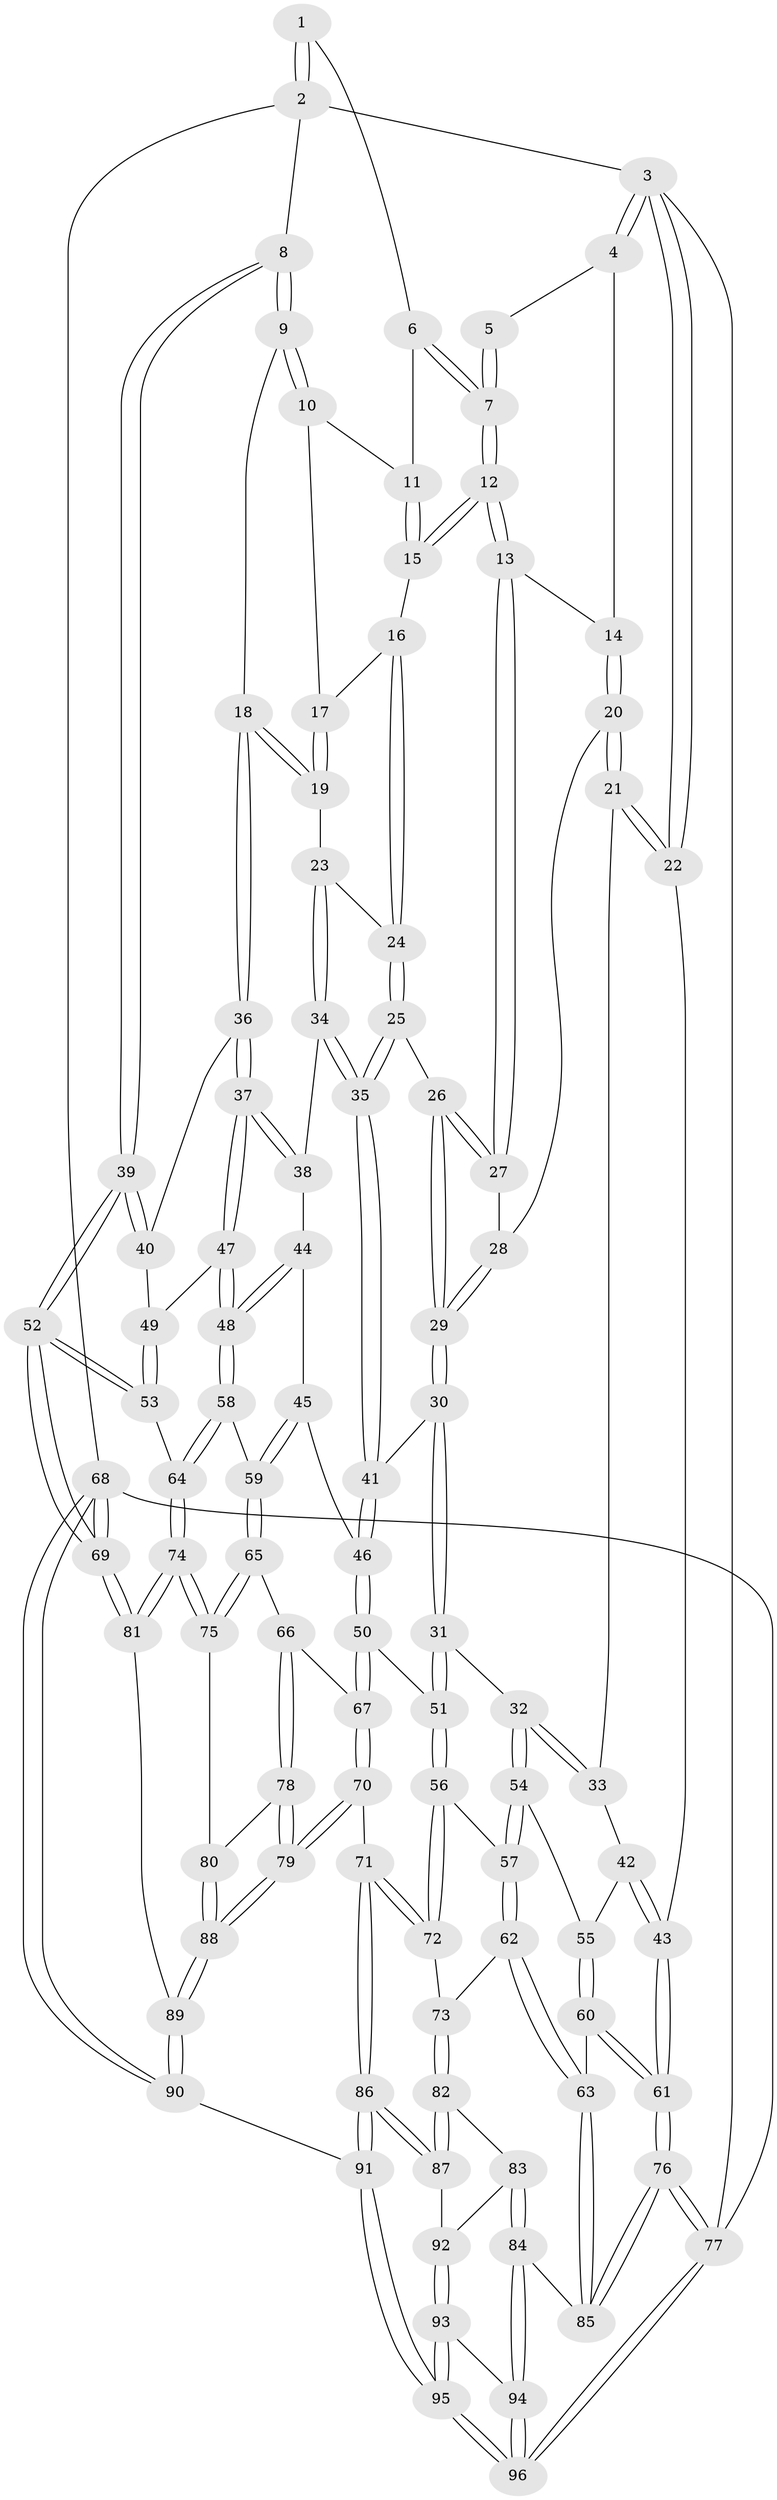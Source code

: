 // Generated by graph-tools (version 1.1) at 2025/27/03/09/25 03:27:13]
// undirected, 96 vertices, 237 edges
graph export_dot {
graph [start="1"]
  node [color=gray90,style=filled];
  1 [pos="+0.9852833985821319+0"];
  2 [pos="+1+0"];
  3 [pos="+0+0"];
  4 [pos="+0.1804885425174516+0"];
  5 [pos="+0.4143347767533334+0"];
  6 [pos="+0.8158808429024494+0"];
  7 [pos="+0.49985682393299835+0.0786211528635424"];
  8 [pos="+1+0"];
  9 [pos="+0.8599741440306403+0.22674535930050943"];
  10 [pos="+0.7893181534811468+0.06053323582535439"];
  11 [pos="+0.7932448384893133+0.02915088743799172"];
  12 [pos="+0.510502053363549+0.12584412285976881"];
  13 [pos="+0.4430220437852+0.2037471835356348"];
  14 [pos="+0.199001385669873+0.09439472644139174"];
  15 [pos="+0.5157955573179609+0.1284121321919046"];
  16 [pos="+0.5642990208849028+0.162975850001971"];
  17 [pos="+0.7110769696087136+0.1547410754894332"];
  18 [pos="+0.8278663770747254+0.2861618695515334"];
  19 [pos="+0.7834736939501155+0.275432407700977"];
  20 [pos="+0.17682242955549343+0.21277930194848457"];
  21 [pos="+0.1426149976393317+0.26357718787576584"];
  22 [pos="+0+0.09889935506846981"];
  23 [pos="+0.6629459465503116+0.29874536022710746"];
  24 [pos="+0.6177329414905834+0.2559999929188024"];
  25 [pos="+0.5201860704112024+0.36273993688873213"];
  26 [pos="+0.5197552290882286+0.3621480223111895"];
  27 [pos="+0.4327399845425467+0.22361983276952246"];
  28 [pos="+0.4053707420364032+0.24636445668755294"];
  29 [pos="+0.35502163717675406+0.358857839417753"];
  30 [pos="+0.3201992247223365+0.4280861964161268"];
  31 [pos="+0.29226660182944586+0.44671555051238115"];
  32 [pos="+0.27747176719936145+0.449485596854083"];
  33 [pos="+0.14876673157510445+0.30405749116650105"];
  34 [pos="+0.6394643910814682+0.4059401171156214"];
  35 [pos="+0.5370521000455964+0.4315745164217208"];
  36 [pos="+0.8393513702099472+0.313824303939675"];
  37 [pos="+0.7496697366022813+0.467529535816747"];
  38 [pos="+0.6556096649596515+0.4185904142324203"];
  39 [pos="+1+0.41525396311324275"];
  40 [pos="+0.9920062285192743+0.4088209933462824"];
  41 [pos="+0.5269891994482757+0.4443034258041128"];
  42 [pos="+0+0.468104121129705"];
  43 [pos="+0+0.48018218154795844"];
  44 [pos="+0.6307119840402778+0.5228065516662947"];
  45 [pos="+0.5662913133626252+0.5526174195345687"];
  46 [pos="+0.53487661817039+0.5448623793442063"];
  47 [pos="+0.7674119862654132+0.522973773393758"];
  48 [pos="+0.7600136785784007+0.5453484867283062"];
  49 [pos="+0.8888592695108116+0.5046602317393348"];
  50 [pos="+0.4910007692104209+0.5999324905338227"];
  51 [pos="+0.4495931418262823+0.610899334199062"];
  52 [pos="+1+0.5360906517234277"];
  53 [pos="+0.9358852192668865+0.6270351455789167"];
  54 [pos="+0.2564335671679851+0.4814913562133097"];
  55 [pos="+0.09619917526086495+0.5375714400769491"];
  56 [pos="+0.43381340756942083+0.6331508439101633"];
  57 [pos="+0.25859071798872735+0.608645402238314"];
  58 [pos="+0.7581993380316563+0.5591220678569578"];
  59 [pos="+0.6852303780905993+0.6349443746889727"];
  60 [pos="+0.09633149785171598+0.6474564808421985"];
  61 [pos="+0+0.7328416064640124"];
  62 [pos="+0.23748365475753708+0.7034200322910122"];
  63 [pos="+0.18259407007883893+0.7307554158109654"];
  64 [pos="+0.8836905033181197+0.6865630854433086"];
  65 [pos="+0.6809139815573287+0.6524919314561765"];
  66 [pos="+0.5985588482999809+0.7068861322714135"];
  67 [pos="+0.5638100002806401+0.6938447383397927"];
  68 [pos="+1+1"];
  69 [pos="+1+1"];
  70 [pos="+0.4453466699743185+0.7849030626799256"];
  71 [pos="+0.43506631619964736+0.7835500569894782"];
  72 [pos="+0.3955430588098278+0.7300135285288651"];
  73 [pos="+0.29928393134845205+0.727319213412416"];
  74 [pos="+0.8797516893279692+0.7633566735589195"];
  75 [pos="+0.7551140797631505+0.7586041134470787"];
  76 [pos="+0+0.8437364908340037"];
  77 [pos="+0+1"];
  78 [pos="+0.6045693548590126+0.767095486939866"];
  79 [pos="+0.587107486204552+0.8676609368289866"];
  80 [pos="+0.7510440067162154+0.762751031854602"];
  81 [pos="+0.9266816877526489+0.829001717976969"];
  82 [pos="+0.3078491416240491+0.8244594898423016"];
  83 [pos="+0.26547511378765937+0.8640926658046716"];
  84 [pos="+0.17461191343696095+0.9007212638253909"];
  85 [pos="+0.13440894002572026+0.8363888702820421"];
  86 [pos="+0.3956413381943436+0.8646756614789353"];
  87 [pos="+0.36787457139160656+0.8660337275857017"];
  88 [pos="+0.6291026712481936+0.9555981716896234"];
  89 [pos="+0.6314236817387261+0.976826112856153"];
  90 [pos="+0.593192100927621+1"];
  91 [pos="+0.5002001593328755+1"];
  92 [pos="+0.34126864987715205+0.8807494462391399"];
  93 [pos="+0.3221853878157278+0.9062858631778199"];
  94 [pos="+0.17760123695810434+0.9116179598418642"];
  95 [pos="+0.36258822090731657+1"];
  96 [pos="+0.22252732780600568+1"];
  1 -- 2;
  1 -- 2;
  1 -- 6;
  2 -- 3;
  2 -- 8;
  2 -- 68;
  3 -- 4;
  3 -- 4;
  3 -- 22;
  3 -- 22;
  3 -- 77;
  4 -- 5;
  4 -- 14;
  5 -- 7;
  5 -- 7;
  6 -- 7;
  6 -- 7;
  6 -- 11;
  7 -- 12;
  7 -- 12;
  8 -- 9;
  8 -- 9;
  8 -- 39;
  8 -- 39;
  9 -- 10;
  9 -- 10;
  9 -- 18;
  10 -- 11;
  10 -- 17;
  11 -- 15;
  11 -- 15;
  12 -- 13;
  12 -- 13;
  12 -- 15;
  12 -- 15;
  13 -- 14;
  13 -- 27;
  13 -- 27;
  14 -- 20;
  14 -- 20;
  15 -- 16;
  16 -- 17;
  16 -- 24;
  16 -- 24;
  17 -- 19;
  17 -- 19;
  18 -- 19;
  18 -- 19;
  18 -- 36;
  18 -- 36;
  19 -- 23;
  20 -- 21;
  20 -- 21;
  20 -- 28;
  21 -- 22;
  21 -- 22;
  21 -- 33;
  22 -- 43;
  23 -- 24;
  23 -- 34;
  23 -- 34;
  24 -- 25;
  24 -- 25;
  25 -- 26;
  25 -- 35;
  25 -- 35;
  26 -- 27;
  26 -- 27;
  26 -- 29;
  26 -- 29;
  27 -- 28;
  28 -- 29;
  28 -- 29;
  29 -- 30;
  29 -- 30;
  30 -- 31;
  30 -- 31;
  30 -- 41;
  31 -- 32;
  31 -- 51;
  31 -- 51;
  32 -- 33;
  32 -- 33;
  32 -- 54;
  32 -- 54;
  33 -- 42;
  34 -- 35;
  34 -- 35;
  34 -- 38;
  35 -- 41;
  35 -- 41;
  36 -- 37;
  36 -- 37;
  36 -- 40;
  37 -- 38;
  37 -- 38;
  37 -- 47;
  37 -- 47;
  38 -- 44;
  39 -- 40;
  39 -- 40;
  39 -- 52;
  39 -- 52;
  40 -- 49;
  41 -- 46;
  41 -- 46;
  42 -- 43;
  42 -- 43;
  42 -- 55;
  43 -- 61;
  43 -- 61;
  44 -- 45;
  44 -- 48;
  44 -- 48;
  45 -- 46;
  45 -- 59;
  45 -- 59;
  46 -- 50;
  46 -- 50;
  47 -- 48;
  47 -- 48;
  47 -- 49;
  48 -- 58;
  48 -- 58;
  49 -- 53;
  49 -- 53;
  50 -- 51;
  50 -- 67;
  50 -- 67;
  51 -- 56;
  51 -- 56;
  52 -- 53;
  52 -- 53;
  52 -- 69;
  52 -- 69;
  53 -- 64;
  54 -- 55;
  54 -- 57;
  54 -- 57;
  55 -- 60;
  55 -- 60;
  56 -- 57;
  56 -- 72;
  56 -- 72;
  57 -- 62;
  57 -- 62;
  58 -- 59;
  58 -- 64;
  58 -- 64;
  59 -- 65;
  59 -- 65;
  60 -- 61;
  60 -- 61;
  60 -- 63;
  61 -- 76;
  61 -- 76;
  62 -- 63;
  62 -- 63;
  62 -- 73;
  63 -- 85;
  63 -- 85;
  64 -- 74;
  64 -- 74;
  65 -- 66;
  65 -- 75;
  65 -- 75;
  66 -- 67;
  66 -- 78;
  66 -- 78;
  67 -- 70;
  67 -- 70;
  68 -- 69;
  68 -- 69;
  68 -- 90;
  68 -- 90;
  68 -- 77;
  69 -- 81;
  69 -- 81;
  70 -- 71;
  70 -- 79;
  70 -- 79;
  71 -- 72;
  71 -- 72;
  71 -- 86;
  71 -- 86;
  72 -- 73;
  73 -- 82;
  73 -- 82;
  74 -- 75;
  74 -- 75;
  74 -- 81;
  74 -- 81;
  75 -- 80;
  76 -- 77;
  76 -- 77;
  76 -- 85;
  76 -- 85;
  77 -- 96;
  77 -- 96;
  78 -- 79;
  78 -- 79;
  78 -- 80;
  79 -- 88;
  79 -- 88;
  80 -- 88;
  80 -- 88;
  81 -- 89;
  82 -- 83;
  82 -- 87;
  82 -- 87;
  83 -- 84;
  83 -- 84;
  83 -- 92;
  84 -- 85;
  84 -- 94;
  84 -- 94;
  86 -- 87;
  86 -- 87;
  86 -- 91;
  86 -- 91;
  87 -- 92;
  88 -- 89;
  88 -- 89;
  89 -- 90;
  89 -- 90;
  90 -- 91;
  91 -- 95;
  91 -- 95;
  92 -- 93;
  92 -- 93;
  93 -- 94;
  93 -- 95;
  93 -- 95;
  94 -- 96;
  94 -- 96;
  95 -- 96;
  95 -- 96;
}
